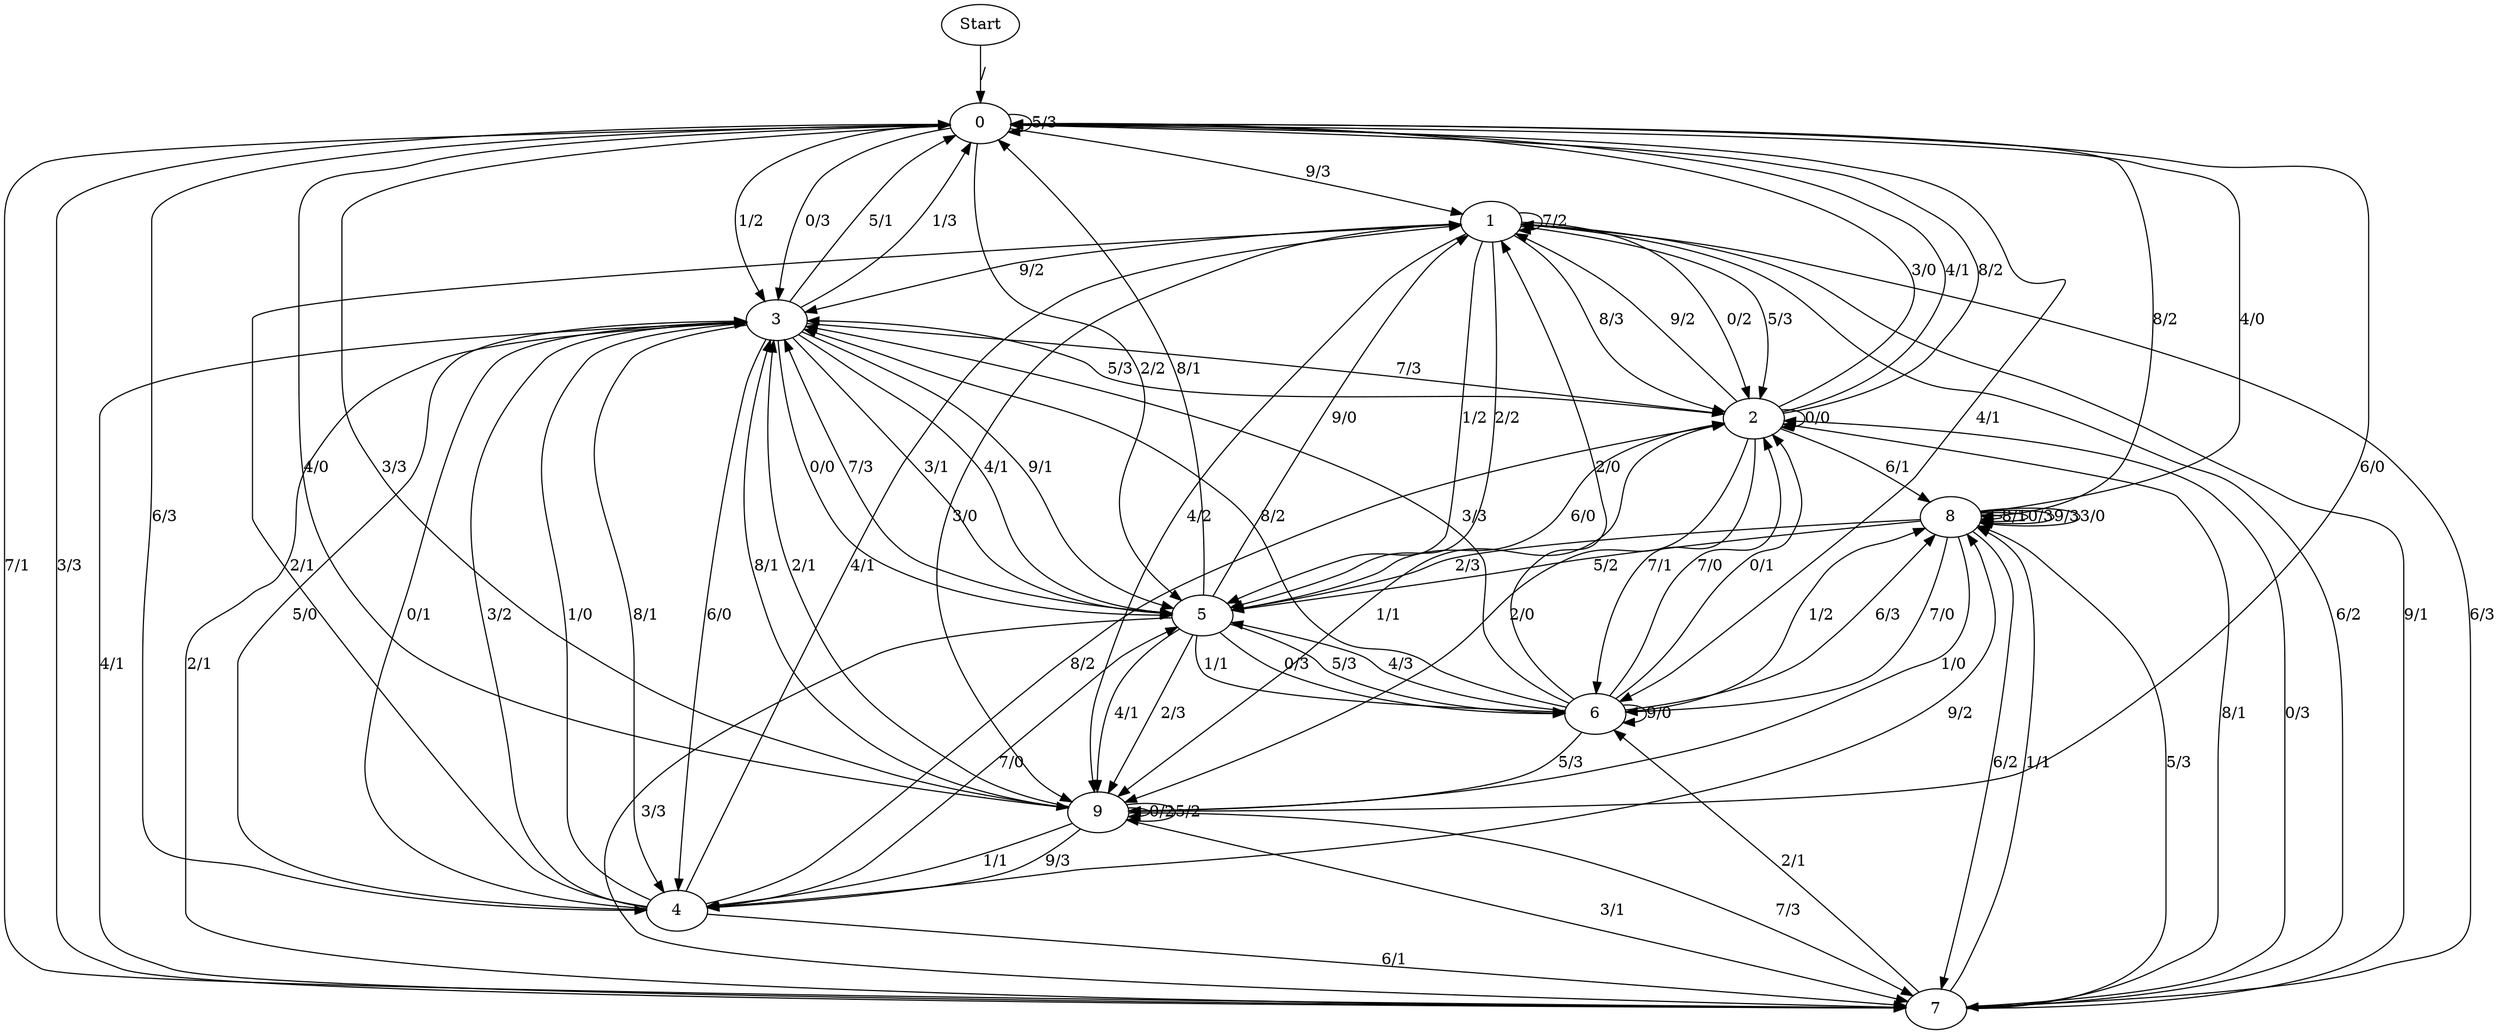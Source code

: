 digraph {
	Start -> 0 [label="/"]
	0 -> 1 [label="9/3"]
	0 -> 3 [label="1/2"]
	0 -> 7 [label="7/1"]
	0 -> 9 [label="3/3"]
	0 -> 4 [label="6/3"]
	0 -> 6 [label="4/1"]
	0 -> 8 [label="8/2"]
	0 -> 5 [label="2/2"]
	0 -> 3 [label="0/3"]
	0 -> 0 [label="5/3"]
	4 -> 8 [label="9/2"]
	4 -> 2 [label="8/2"]
	4 -> 1 [label="2/1"]
	4 -> 3 [label="5/0"]
	4 -> 5 [label="7/0"]
	4 -> 1 [label="4/1"]
	4 -> 3 [label="0/1"]
	4 -> 3 [label="3/2"]
	4 -> 3 [label="1/0"]
	4 -> 7 [label="6/1"]
	8 -> 6 [label="7/0"]
	8 -> 5 [label="5/2"]
	8 -> 8 [label="8/1"]
	8 -> 8 [label="0/3"]
	8 -> 0 [label="4/0"]
	8 -> 9 [label="1/0"]
	8 -> 8 [label="9/3"]
	8 -> 5 [label="2/3"]
	8 -> 8 [label="3/0"]
	8 -> 7 [label="6/2"]
	6 -> 3 [label="8/2"]
	6 -> 8 [label="1/2"]
	6 -> 1 [label="2/0"]
	6 -> 3 [label="3/3"]
	6 -> 2 [label="7/0"]
	6 -> 2 [label="0/1"]
	6 -> 5 [label="4/3"]
	6 -> 8 [label="6/3"]
	6 -> 6 [label="9/0"]
	6 -> 9 [label="5/3"]
	5 -> 6 [label="1/1"]
	5 -> 0 [label="8/1"]
	5 -> 9 [label="4/1"]
	5 -> 9 [label="2/3"]
	5 -> 3 [label="7/3"]
	5 -> 6 [label="0/3"]
	5 -> 6 [label="5/3"]
	5 -> 2 [label="6/0"]
	5 -> 7 [label="3/3"]
	5 -> 1 [label="9/0"]
	1 -> 3 [label="9/2"]
	1 -> 2 [label="0/2"]
	1 -> 1 [label="7/2"]
	1 -> 7 [label="6/2"]
	1 -> 2 [label="5/3"]
	1 -> 2 [label="8/3"]
	1 -> 5 [label="1/2"]
	1 -> 5 [label="2/2"]
	1 -> 9 [label="3/0"]
	1 -> 9 [label="4/2"]
	9 -> 7 [label="7/3"]
	9 -> 0 [label="6/0"]
	9 -> 3 [label="2/1"]
	9 -> 7 [label="3/1"]
	9 -> 4 [label="1/1"]
	9 -> 3 [label="8/1"]
	9 -> 0 [label="4/0"]
	9 -> 9 [label="0/2"]
	9 -> 4 [label="9/3"]
	9 -> 9 [label="5/2"]
	7 -> 1 [label="9/1"]
	7 -> 8 [label="1/1"]
	7 -> 2 [label="0/3"]
	7 -> 0 [label="3/3"]
	7 -> 6 [label="2/1"]
	7 -> 3 [label="4/1"]
	7 -> 1 [label="6/3"]
	7 -> 8 [label="5/3"]
	7 -> 2 [label="8/1"]
	3 -> 0 [label="5/1"]
	3 -> 5 [label="3/1"]
	3 -> 0 [label="1/3"]
	3 -> 5 [label="4/1"]
	3 -> 4 [label="8/1"]
	3 -> 5 [label="9/1"]
	3 -> 5 [label="0/0"]
	3 -> 4 [label="6/0"]
	3 -> 7 [label="2/1"]
	3 -> 2 [label="7/3"]
	2 -> 2 [label="0/0"]
	2 -> 9 [label="1/1"]
	2 -> 6 [label="7/1"]
	2 -> 0 [label="3/0"]
	2 -> 0 [label="4/1"]
	2 -> 1 [label="9/2"]
	2 -> 9 [label="2/0"]
	2 -> 3 [label="5/3"]
	2 -> 8 [label="6/1"]
	2 -> 0 [label="8/2"]
}